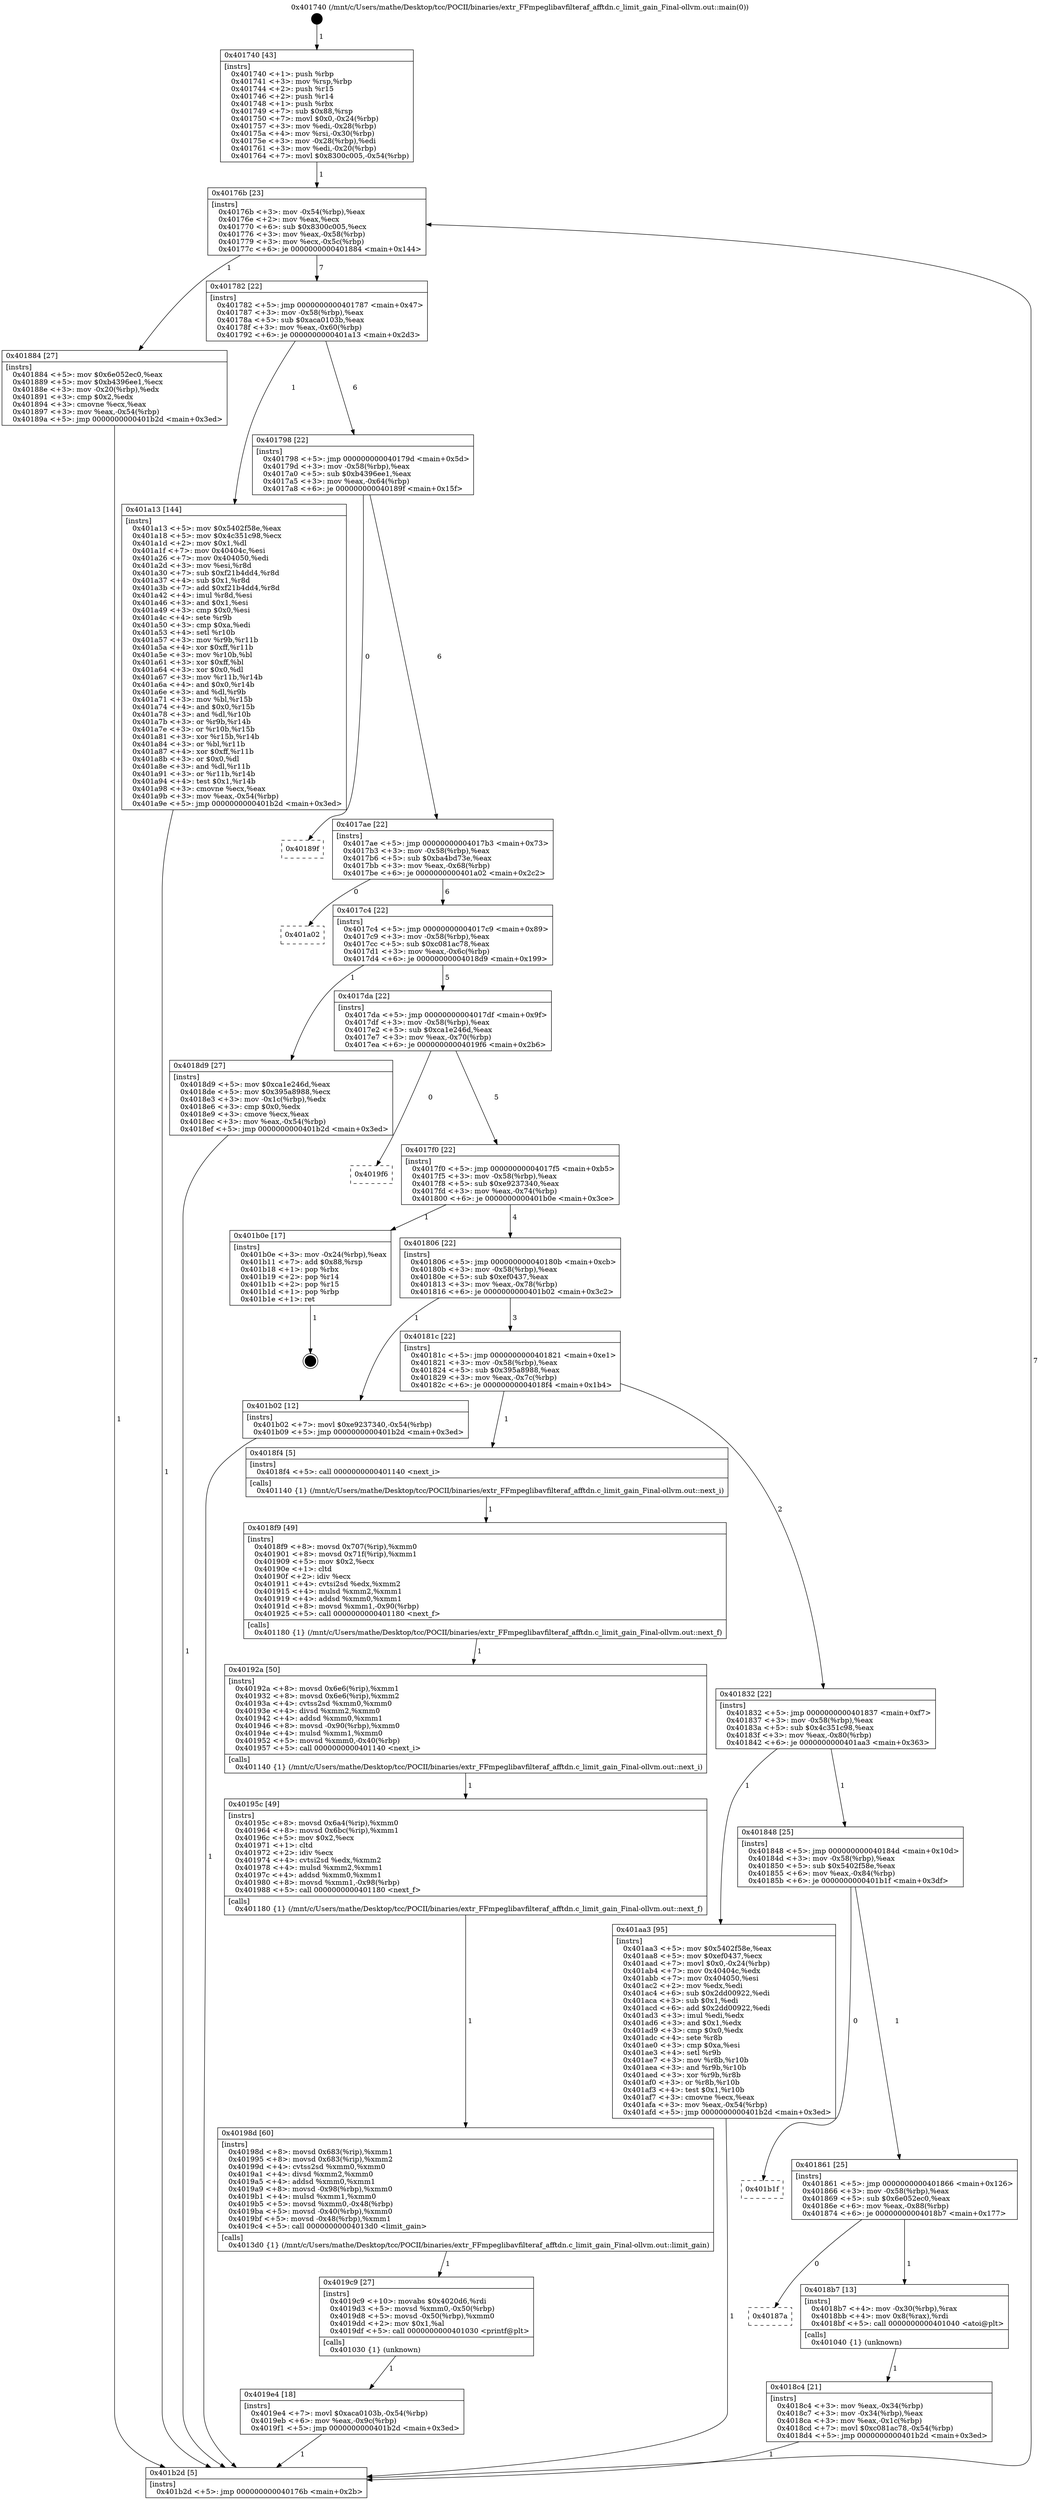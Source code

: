 digraph "0x401740" {
  label = "0x401740 (/mnt/c/Users/mathe/Desktop/tcc/POCII/binaries/extr_FFmpeglibavfilteraf_afftdn.c_limit_gain_Final-ollvm.out::main(0))"
  labelloc = "t"
  node[shape=record]

  Entry [label="",width=0.3,height=0.3,shape=circle,fillcolor=black,style=filled]
  "0x40176b" [label="{
     0x40176b [23]\l
     | [instrs]\l
     &nbsp;&nbsp;0x40176b \<+3\>: mov -0x54(%rbp),%eax\l
     &nbsp;&nbsp;0x40176e \<+2\>: mov %eax,%ecx\l
     &nbsp;&nbsp;0x401770 \<+6\>: sub $0x8300c005,%ecx\l
     &nbsp;&nbsp;0x401776 \<+3\>: mov %eax,-0x58(%rbp)\l
     &nbsp;&nbsp;0x401779 \<+3\>: mov %ecx,-0x5c(%rbp)\l
     &nbsp;&nbsp;0x40177c \<+6\>: je 0000000000401884 \<main+0x144\>\l
  }"]
  "0x401884" [label="{
     0x401884 [27]\l
     | [instrs]\l
     &nbsp;&nbsp;0x401884 \<+5\>: mov $0x6e052ec0,%eax\l
     &nbsp;&nbsp;0x401889 \<+5\>: mov $0xb4396ee1,%ecx\l
     &nbsp;&nbsp;0x40188e \<+3\>: mov -0x20(%rbp),%edx\l
     &nbsp;&nbsp;0x401891 \<+3\>: cmp $0x2,%edx\l
     &nbsp;&nbsp;0x401894 \<+3\>: cmovne %ecx,%eax\l
     &nbsp;&nbsp;0x401897 \<+3\>: mov %eax,-0x54(%rbp)\l
     &nbsp;&nbsp;0x40189a \<+5\>: jmp 0000000000401b2d \<main+0x3ed\>\l
  }"]
  "0x401782" [label="{
     0x401782 [22]\l
     | [instrs]\l
     &nbsp;&nbsp;0x401782 \<+5\>: jmp 0000000000401787 \<main+0x47\>\l
     &nbsp;&nbsp;0x401787 \<+3\>: mov -0x58(%rbp),%eax\l
     &nbsp;&nbsp;0x40178a \<+5\>: sub $0xaca0103b,%eax\l
     &nbsp;&nbsp;0x40178f \<+3\>: mov %eax,-0x60(%rbp)\l
     &nbsp;&nbsp;0x401792 \<+6\>: je 0000000000401a13 \<main+0x2d3\>\l
  }"]
  "0x401b2d" [label="{
     0x401b2d [5]\l
     | [instrs]\l
     &nbsp;&nbsp;0x401b2d \<+5\>: jmp 000000000040176b \<main+0x2b\>\l
  }"]
  "0x401740" [label="{
     0x401740 [43]\l
     | [instrs]\l
     &nbsp;&nbsp;0x401740 \<+1\>: push %rbp\l
     &nbsp;&nbsp;0x401741 \<+3\>: mov %rsp,%rbp\l
     &nbsp;&nbsp;0x401744 \<+2\>: push %r15\l
     &nbsp;&nbsp;0x401746 \<+2\>: push %r14\l
     &nbsp;&nbsp;0x401748 \<+1\>: push %rbx\l
     &nbsp;&nbsp;0x401749 \<+7\>: sub $0x88,%rsp\l
     &nbsp;&nbsp;0x401750 \<+7\>: movl $0x0,-0x24(%rbp)\l
     &nbsp;&nbsp;0x401757 \<+3\>: mov %edi,-0x28(%rbp)\l
     &nbsp;&nbsp;0x40175a \<+4\>: mov %rsi,-0x30(%rbp)\l
     &nbsp;&nbsp;0x40175e \<+3\>: mov -0x28(%rbp),%edi\l
     &nbsp;&nbsp;0x401761 \<+3\>: mov %edi,-0x20(%rbp)\l
     &nbsp;&nbsp;0x401764 \<+7\>: movl $0x8300c005,-0x54(%rbp)\l
  }"]
  Exit [label="",width=0.3,height=0.3,shape=circle,fillcolor=black,style=filled,peripheries=2]
  "0x401a13" [label="{
     0x401a13 [144]\l
     | [instrs]\l
     &nbsp;&nbsp;0x401a13 \<+5\>: mov $0x5402f58e,%eax\l
     &nbsp;&nbsp;0x401a18 \<+5\>: mov $0x4c351c98,%ecx\l
     &nbsp;&nbsp;0x401a1d \<+2\>: mov $0x1,%dl\l
     &nbsp;&nbsp;0x401a1f \<+7\>: mov 0x40404c,%esi\l
     &nbsp;&nbsp;0x401a26 \<+7\>: mov 0x404050,%edi\l
     &nbsp;&nbsp;0x401a2d \<+3\>: mov %esi,%r8d\l
     &nbsp;&nbsp;0x401a30 \<+7\>: sub $0xf21b4dd4,%r8d\l
     &nbsp;&nbsp;0x401a37 \<+4\>: sub $0x1,%r8d\l
     &nbsp;&nbsp;0x401a3b \<+7\>: add $0xf21b4dd4,%r8d\l
     &nbsp;&nbsp;0x401a42 \<+4\>: imul %r8d,%esi\l
     &nbsp;&nbsp;0x401a46 \<+3\>: and $0x1,%esi\l
     &nbsp;&nbsp;0x401a49 \<+3\>: cmp $0x0,%esi\l
     &nbsp;&nbsp;0x401a4c \<+4\>: sete %r9b\l
     &nbsp;&nbsp;0x401a50 \<+3\>: cmp $0xa,%edi\l
     &nbsp;&nbsp;0x401a53 \<+4\>: setl %r10b\l
     &nbsp;&nbsp;0x401a57 \<+3\>: mov %r9b,%r11b\l
     &nbsp;&nbsp;0x401a5a \<+4\>: xor $0xff,%r11b\l
     &nbsp;&nbsp;0x401a5e \<+3\>: mov %r10b,%bl\l
     &nbsp;&nbsp;0x401a61 \<+3\>: xor $0xff,%bl\l
     &nbsp;&nbsp;0x401a64 \<+3\>: xor $0x0,%dl\l
     &nbsp;&nbsp;0x401a67 \<+3\>: mov %r11b,%r14b\l
     &nbsp;&nbsp;0x401a6a \<+4\>: and $0x0,%r14b\l
     &nbsp;&nbsp;0x401a6e \<+3\>: and %dl,%r9b\l
     &nbsp;&nbsp;0x401a71 \<+3\>: mov %bl,%r15b\l
     &nbsp;&nbsp;0x401a74 \<+4\>: and $0x0,%r15b\l
     &nbsp;&nbsp;0x401a78 \<+3\>: and %dl,%r10b\l
     &nbsp;&nbsp;0x401a7b \<+3\>: or %r9b,%r14b\l
     &nbsp;&nbsp;0x401a7e \<+3\>: or %r10b,%r15b\l
     &nbsp;&nbsp;0x401a81 \<+3\>: xor %r15b,%r14b\l
     &nbsp;&nbsp;0x401a84 \<+3\>: or %bl,%r11b\l
     &nbsp;&nbsp;0x401a87 \<+4\>: xor $0xff,%r11b\l
     &nbsp;&nbsp;0x401a8b \<+3\>: or $0x0,%dl\l
     &nbsp;&nbsp;0x401a8e \<+3\>: and %dl,%r11b\l
     &nbsp;&nbsp;0x401a91 \<+3\>: or %r11b,%r14b\l
     &nbsp;&nbsp;0x401a94 \<+4\>: test $0x1,%r14b\l
     &nbsp;&nbsp;0x401a98 \<+3\>: cmovne %ecx,%eax\l
     &nbsp;&nbsp;0x401a9b \<+3\>: mov %eax,-0x54(%rbp)\l
     &nbsp;&nbsp;0x401a9e \<+5\>: jmp 0000000000401b2d \<main+0x3ed\>\l
  }"]
  "0x401798" [label="{
     0x401798 [22]\l
     | [instrs]\l
     &nbsp;&nbsp;0x401798 \<+5\>: jmp 000000000040179d \<main+0x5d\>\l
     &nbsp;&nbsp;0x40179d \<+3\>: mov -0x58(%rbp),%eax\l
     &nbsp;&nbsp;0x4017a0 \<+5\>: sub $0xb4396ee1,%eax\l
     &nbsp;&nbsp;0x4017a5 \<+3\>: mov %eax,-0x64(%rbp)\l
     &nbsp;&nbsp;0x4017a8 \<+6\>: je 000000000040189f \<main+0x15f\>\l
  }"]
  "0x4019e4" [label="{
     0x4019e4 [18]\l
     | [instrs]\l
     &nbsp;&nbsp;0x4019e4 \<+7\>: movl $0xaca0103b,-0x54(%rbp)\l
     &nbsp;&nbsp;0x4019eb \<+6\>: mov %eax,-0x9c(%rbp)\l
     &nbsp;&nbsp;0x4019f1 \<+5\>: jmp 0000000000401b2d \<main+0x3ed\>\l
  }"]
  "0x40189f" [label="{
     0x40189f\l
  }", style=dashed]
  "0x4017ae" [label="{
     0x4017ae [22]\l
     | [instrs]\l
     &nbsp;&nbsp;0x4017ae \<+5\>: jmp 00000000004017b3 \<main+0x73\>\l
     &nbsp;&nbsp;0x4017b3 \<+3\>: mov -0x58(%rbp),%eax\l
     &nbsp;&nbsp;0x4017b6 \<+5\>: sub $0xba4bd73e,%eax\l
     &nbsp;&nbsp;0x4017bb \<+3\>: mov %eax,-0x68(%rbp)\l
     &nbsp;&nbsp;0x4017be \<+6\>: je 0000000000401a02 \<main+0x2c2\>\l
  }"]
  "0x4019c9" [label="{
     0x4019c9 [27]\l
     | [instrs]\l
     &nbsp;&nbsp;0x4019c9 \<+10\>: movabs $0x4020d6,%rdi\l
     &nbsp;&nbsp;0x4019d3 \<+5\>: movsd %xmm0,-0x50(%rbp)\l
     &nbsp;&nbsp;0x4019d8 \<+5\>: movsd -0x50(%rbp),%xmm0\l
     &nbsp;&nbsp;0x4019dd \<+2\>: mov $0x1,%al\l
     &nbsp;&nbsp;0x4019df \<+5\>: call 0000000000401030 \<printf@plt\>\l
     | [calls]\l
     &nbsp;&nbsp;0x401030 \{1\} (unknown)\l
  }"]
  "0x401a02" [label="{
     0x401a02\l
  }", style=dashed]
  "0x4017c4" [label="{
     0x4017c4 [22]\l
     | [instrs]\l
     &nbsp;&nbsp;0x4017c4 \<+5\>: jmp 00000000004017c9 \<main+0x89\>\l
     &nbsp;&nbsp;0x4017c9 \<+3\>: mov -0x58(%rbp),%eax\l
     &nbsp;&nbsp;0x4017cc \<+5\>: sub $0xc081ac78,%eax\l
     &nbsp;&nbsp;0x4017d1 \<+3\>: mov %eax,-0x6c(%rbp)\l
     &nbsp;&nbsp;0x4017d4 \<+6\>: je 00000000004018d9 \<main+0x199\>\l
  }"]
  "0x40198d" [label="{
     0x40198d [60]\l
     | [instrs]\l
     &nbsp;&nbsp;0x40198d \<+8\>: movsd 0x683(%rip),%xmm1\l
     &nbsp;&nbsp;0x401995 \<+8\>: movsd 0x683(%rip),%xmm2\l
     &nbsp;&nbsp;0x40199d \<+4\>: cvtss2sd %xmm0,%xmm0\l
     &nbsp;&nbsp;0x4019a1 \<+4\>: divsd %xmm2,%xmm0\l
     &nbsp;&nbsp;0x4019a5 \<+4\>: addsd %xmm0,%xmm1\l
     &nbsp;&nbsp;0x4019a9 \<+8\>: movsd -0x98(%rbp),%xmm0\l
     &nbsp;&nbsp;0x4019b1 \<+4\>: mulsd %xmm1,%xmm0\l
     &nbsp;&nbsp;0x4019b5 \<+5\>: movsd %xmm0,-0x48(%rbp)\l
     &nbsp;&nbsp;0x4019ba \<+5\>: movsd -0x40(%rbp),%xmm0\l
     &nbsp;&nbsp;0x4019bf \<+5\>: movsd -0x48(%rbp),%xmm1\l
     &nbsp;&nbsp;0x4019c4 \<+5\>: call 00000000004013d0 \<limit_gain\>\l
     | [calls]\l
     &nbsp;&nbsp;0x4013d0 \{1\} (/mnt/c/Users/mathe/Desktop/tcc/POCII/binaries/extr_FFmpeglibavfilteraf_afftdn.c_limit_gain_Final-ollvm.out::limit_gain)\l
  }"]
  "0x4018d9" [label="{
     0x4018d9 [27]\l
     | [instrs]\l
     &nbsp;&nbsp;0x4018d9 \<+5\>: mov $0xca1e246d,%eax\l
     &nbsp;&nbsp;0x4018de \<+5\>: mov $0x395a8988,%ecx\l
     &nbsp;&nbsp;0x4018e3 \<+3\>: mov -0x1c(%rbp),%edx\l
     &nbsp;&nbsp;0x4018e6 \<+3\>: cmp $0x0,%edx\l
     &nbsp;&nbsp;0x4018e9 \<+3\>: cmove %ecx,%eax\l
     &nbsp;&nbsp;0x4018ec \<+3\>: mov %eax,-0x54(%rbp)\l
     &nbsp;&nbsp;0x4018ef \<+5\>: jmp 0000000000401b2d \<main+0x3ed\>\l
  }"]
  "0x4017da" [label="{
     0x4017da [22]\l
     | [instrs]\l
     &nbsp;&nbsp;0x4017da \<+5\>: jmp 00000000004017df \<main+0x9f\>\l
     &nbsp;&nbsp;0x4017df \<+3\>: mov -0x58(%rbp),%eax\l
     &nbsp;&nbsp;0x4017e2 \<+5\>: sub $0xca1e246d,%eax\l
     &nbsp;&nbsp;0x4017e7 \<+3\>: mov %eax,-0x70(%rbp)\l
     &nbsp;&nbsp;0x4017ea \<+6\>: je 00000000004019f6 \<main+0x2b6\>\l
  }"]
  "0x40195c" [label="{
     0x40195c [49]\l
     | [instrs]\l
     &nbsp;&nbsp;0x40195c \<+8\>: movsd 0x6a4(%rip),%xmm0\l
     &nbsp;&nbsp;0x401964 \<+8\>: movsd 0x6bc(%rip),%xmm1\l
     &nbsp;&nbsp;0x40196c \<+5\>: mov $0x2,%ecx\l
     &nbsp;&nbsp;0x401971 \<+1\>: cltd\l
     &nbsp;&nbsp;0x401972 \<+2\>: idiv %ecx\l
     &nbsp;&nbsp;0x401974 \<+4\>: cvtsi2sd %edx,%xmm2\l
     &nbsp;&nbsp;0x401978 \<+4\>: mulsd %xmm2,%xmm1\l
     &nbsp;&nbsp;0x40197c \<+4\>: addsd %xmm0,%xmm1\l
     &nbsp;&nbsp;0x401980 \<+8\>: movsd %xmm1,-0x98(%rbp)\l
     &nbsp;&nbsp;0x401988 \<+5\>: call 0000000000401180 \<next_f\>\l
     | [calls]\l
     &nbsp;&nbsp;0x401180 \{1\} (/mnt/c/Users/mathe/Desktop/tcc/POCII/binaries/extr_FFmpeglibavfilteraf_afftdn.c_limit_gain_Final-ollvm.out::next_f)\l
  }"]
  "0x4019f6" [label="{
     0x4019f6\l
  }", style=dashed]
  "0x4017f0" [label="{
     0x4017f0 [22]\l
     | [instrs]\l
     &nbsp;&nbsp;0x4017f0 \<+5\>: jmp 00000000004017f5 \<main+0xb5\>\l
     &nbsp;&nbsp;0x4017f5 \<+3\>: mov -0x58(%rbp),%eax\l
     &nbsp;&nbsp;0x4017f8 \<+5\>: sub $0xe9237340,%eax\l
     &nbsp;&nbsp;0x4017fd \<+3\>: mov %eax,-0x74(%rbp)\l
     &nbsp;&nbsp;0x401800 \<+6\>: je 0000000000401b0e \<main+0x3ce\>\l
  }"]
  "0x40192a" [label="{
     0x40192a [50]\l
     | [instrs]\l
     &nbsp;&nbsp;0x40192a \<+8\>: movsd 0x6e6(%rip),%xmm1\l
     &nbsp;&nbsp;0x401932 \<+8\>: movsd 0x6e6(%rip),%xmm2\l
     &nbsp;&nbsp;0x40193a \<+4\>: cvtss2sd %xmm0,%xmm0\l
     &nbsp;&nbsp;0x40193e \<+4\>: divsd %xmm2,%xmm0\l
     &nbsp;&nbsp;0x401942 \<+4\>: addsd %xmm0,%xmm1\l
     &nbsp;&nbsp;0x401946 \<+8\>: movsd -0x90(%rbp),%xmm0\l
     &nbsp;&nbsp;0x40194e \<+4\>: mulsd %xmm1,%xmm0\l
     &nbsp;&nbsp;0x401952 \<+5\>: movsd %xmm0,-0x40(%rbp)\l
     &nbsp;&nbsp;0x401957 \<+5\>: call 0000000000401140 \<next_i\>\l
     | [calls]\l
     &nbsp;&nbsp;0x401140 \{1\} (/mnt/c/Users/mathe/Desktop/tcc/POCII/binaries/extr_FFmpeglibavfilteraf_afftdn.c_limit_gain_Final-ollvm.out::next_i)\l
  }"]
  "0x401b0e" [label="{
     0x401b0e [17]\l
     | [instrs]\l
     &nbsp;&nbsp;0x401b0e \<+3\>: mov -0x24(%rbp),%eax\l
     &nbsp;&nbsp;0x401b11 \<+7\>: add $0x88,%rsp\l
     &nbsp;&nbsp;0x401b18 \<+1\>: pop %rbx\l
     &nbsp;&nbsp;0x401b19 \<+2\>: pop %r14\l
     &nbsp;&nbsp;0x401b1b \<+2\>: pop %r15\l
     &nbsp;&nbsp;0x401b1d \<+1\>: pop %rbp\l
     &nbsp;&nbsp;0x401b1e \<+1\>: ret\l
  }"]
  "0x401806" [label="{
     0x401806 [22]\l
     | [instrs]\l
     &nbsp;&nbsp;0x401806 \<+5\>: jmp 000000000040180b \<main+0xcb\>\l
     &nbsp;&nbsp;0x40180b \<+3\>: mov -0x58(%rbp),%eax\l
     &nbsp;&nbsp;0x40180e \<+5\>: sub $0xef0437,%eax\l
     &nbsp;&nbsp;0x401813 \<+3\>: mov %eax,-0x78(%rbp)\l
     &nbsp;&nbsp;0x401816 \<+6\>: je 0000000000401b02 \<main+0x3c2\>\l
  }"]
  "0x4018f9" [label="{
     0x4018f9 [49]\l
     | [instrs]\l
     &nbsp;&nbsp;0x4018f9 \<+8\>: movsd 0x707(%rip),%xmm0\l
     &nbsp;&nbsp;0x401901 \<+8\>: movsd 0x71f(%rip),%xmm1\l
     &nbsp;&nbsp;0x401909 \<+5\>: mov $0x2,%ecx\l
     &nbsp;&nbsp;0x40190e \<+1\>: cltd\l
     &nbsp;&nbsp;0x40190f \<+2\>: idiv %ecx\l
     &nbsp;&nbsp;0x401911 \<+4\>: cvtsi2sd %edx,%xmm2\l
     &nbsp;&nbsp;0x401915 \<+4\>: mulsd %xmm2,%xmm1\l
     &nbsp;&nbsp;0x401919 \<+4\>: addsd %xmm0,%xmm1\l
     &nbsp;&nbsp;0x40191d \<+8\>: movsd %xmm1,-0x90(%rbp)\l
     &nbsp;&nbsp;0x401925 \<+5\>: call 0000000000401180 \<next_f\>\l
     | [calls]\l
     &nbsp;&nbsp;0x401180 \{1\} (/mnt/c/Users/mathe/Desktop/tcc/POCII/binaries/extr_FFmpeglibavfilteraf_afftdn.c_limit_gain_Final-ollvm.out::next_f)\l
  }"]
  "0x401b02" [label="{
     0x401b02 [12]\l
     | [instrs]\l
     &nbsp;&nbsp;0x401b02 \<+7\>: movl $0xe9237340,-0x54(%rbp)\l
     &nbsp;&nbsp;0x401b09 \<+5\>: jmp 0000000000401b2d \<main+0x3ed\>\l
  }"]
  "0x40181c" [label="{
     0x40181c [22]\l
     | [instrs]\l
     &nbsp;&nbsp;0x40181c \<+5\>: jmp 0000000000401821 \<main+0xe1\>\l
     &nbsp;&nbsp;0x401821 \<+3\>: mov -0x58(%rbp),%eax\l
     &nbsp;&nbsp;0x401824 \<+5\>: sub $0x395a8988,%eax\l
     &nbsp;&nbsp;0x401829 \<+3\>: mov %eax,-0x7c(%rbp)\l
     &nbsp;&nbsp;0x40182c \<+6\>: je 00000000004018f4 \<main+0x1b4\>\l
  }"]
  "0x4018c4" [label="{
     0x4018c4 [21]\l
     | [instrs]\l
     &nbsp;&nbsp;0x4018c4 \<+3\>: mov %eax,-0x34(%rbp)\l
     &nbsp;&nbsp;0x4018c7 \<+3\>: mov -0x34(%rbp),%eax\l
     &nbsp;&nbsp;0x4018ca \<+3\>: mov %eax,-0x1c(%rbp)\l
     &nbsp;&nbsp;0x4018cd \<+7\>: movl $0xc081ac78,-0x54(%rbp)\l
     &nbsp;&nbsp;0x4018d4 \<+5\>: jmp 0000000000401b2d \<main+0x3ed\>\l
  }"]
  "0x4018f4" [label="{
     0x4018f4 [5]\l
     | [instrs]\l
     &nbsp;&nbsp;0x4018f4 \<+5\>: call 0000000000401140 \<next_i\>\l
     | [calls]\l
     &nbsp;&nbsp;0x401140 \{1\} (/mnt/c/Users/mathe/Desktop/tcc/POCII/binaries/extr_FFmpeglibavfilteraf_afftdn.c_limit_gain_Final-ollvm.out::next_i)\l
  }"]
  "0x401832" [label="{
     0x401832 [22]\l
     | [instrs]\l
     &nbsp;&nbsp;0x401832 \<+5\>: jmp 0000000000401837 \<main+0xf7\>\l
     &nbsp;&nbsp;0x401837 \<+3\>: mov -0x58(%rbp),%eax\l
     &nbsp;&nbsp;0x40183a \<+5\>: sub $0x4c351c98,%eax\l
     &nbsp;&nbsp;0x40183f \<+3\>: mov %eax,-0x80(%rbp)\l
     &nbsp;&nbsp;0x401842 \<+6\>: je 0000000000401aa3 \<main+0x363\>\l
  }"]
  "0x40187a" [label="{
     0x40187a\l
  }", style=dashed]
  "0x401aa3" [label="{
     0x401aa3 [95]\l
     | [instrs]\l
     &nbsp;&nbsp;0x401aa3 \<+5\>: mov $0x5402f58e,%eax\l
     &nbsp;&nbsp;0x401aa8 \<+5\>: mov $0xef0437,%ecx\l
     &nbsp;&nbsp;0x401aad \<+7\>: movl $0x0,-0x24(%rbp)\l
     &nbsp;&nbsp;0x401ab4 \<+7\>: mov 0x40404c,%edx\l
     &nbsp;&nbsp;0x401abb \<+7\>: mov 0x404050,%esi\l
     &nbsp;&nbsp;0x401ac2 \<+2\>: mov %edx,%edi\l
     &nbsp;&nbsp;0x401ac4 \<+6\>: sub $0x2dd00922,%edi\l
     &nbsp;&nbsp;0x401aca \<+3\>: sub $0x1,%edi\l
     &nbsp;&nbsp;0x401acd \<+6\>: add $0x2dd00922,%edi\l
     &nbsp;&nbsp;0x401ad3 \<+3\>: imul %edi,%edx\l
     &nbsp;&nbsp;0x401ad6 \<+3\>: and $0x1,%edx\l
     &nbsp;&nbsp;0x401ad9 \<+3\>: cmp $0x0,%edx\l
     &nbsp;&nbsp;0x401adc \<+4\>: sete %r8b\l
     &nbsp;&nbsp;0x401ae0 \<+3\>: cmp $0xa,%esi\l
     &nbsp;&nbsp;0x401ae3 \<+4\>: setl %r9b\l
     &nbsp;&nbsp;0x401ae7 \<+3\>: mov %r8b,%r10b\l
     &nbsp;&nbsp;0x401aea \<+3\>: and %r9b,%r10b\l
     &nbsp;&nbsp;0x401aed \<+3\>: xor %r9b,%r8b\l
     &nbsp;&nbsp;0x401af0 \<+3\>: or %r8b,%r10b\l
     &nbsp;&nbsp;0x401af3 \<+4\>: test $0x1,%r10b\l
     &nbsp;&nbsp;0x401af7 \<+3\>: cmovne %ecx,%eax\l
     &nbsp;&nbsp;0x401afa \<+3\>: mov %eax,-0x54(%rbp)\l
     &nbsp;&nbsp;0x401afd \<+5\>: jmp 0000000000401b2d \<main+0x3ed\>\l
  }"]
  "0x401848" [label="{
     0x401848 [25]\l
     | [instrs]\l
     &nbsp;&nbsp;0x401848 \<+5\>: jmp 000000000040184d \<main+0x10d\>\l
     &nbsp;&nbsp;0x40184d \<+3\>: mov -0x58(%rbp),%eax\l
     &nbsp;&nbsp;0x401850 \<+5\>: sub $0x5402f58e,%eax\l
     &nbsp;&nbsp;0x401855 \<+6\>: mov %eax,-0x84(%rbp)\l
     &nbsp;&nbsp;0x40185b \<+6\>: je 0000000000401b1f \<main+0x3df\>\l
  }"]
  "0x4018b7" [label="{
     0x4018b7 [13]\l
     | [instrs]\l
     &nbsp;&nbsp;0x4018b7 \<+4\>: mov -0x30(%rbp),%rax\l
     &nbsp;&nbsp;0x4018bb \<+4\>: mov 0x8(%rax),%rdi\l
     &nbsp;&nbsp;0x4018bf \<+5\>: call 0000000000401040 \<atoi@plt\>\l
     | [calls]\l
     &nbsp;&nbsp;0x401040 \{1\} (unknown)\l
  }"]
  "0x401b1f" [label="{
     0x401b1f\l
  }", style=dashed]
  "0x401861" [label="{
     0x401861 [25]\l
     | [instrs]\l
     &nbsp;&nbsp;0x401861 \<+5\>: jmp 0000000000401866 \<main+0x126\>\l
     &nbsp;&nbsp;0x401866 \<+3\>: mov -0x58(%rbp),%eax\l
     &nbsp;&nbsp;0x401869 \<+5\>: sub $0x6e052ec0,%eax\l
     &nbsp;&nbsp;0x40186e \<+6\>: mov %eax,-0x88(%rbp)\l
     &nbsp;&nbsp;0x401874 \<+6\>: je 00000000004018b7 \<main+0x177\>\l
  }"]
  Entry -> "0x401740" [label=" 1"]
  "0x40176b" -> "0x401884" [label=" 1"]
  "0x40176b" -> "0x401782" [label=" 7"]
  "0x401884" -> "0x401b2d" [label=" 1"]
  "0x401740" -> "0x40176b" [label=" 1"]
  "0x401b2d" -> "0x40176b" [label=" 7"]
  "0x401b0e" -> Exit [label=" 1"]
  "0x401782" -> "0x401a13" [label=" 1"]
  "0x401782" -> "0x401798" [label=" 6"]
  "0x401b02" -> "0x401b2d" [label=" 1"]
  "0x401798" -> "0x40189f" [label=" 0"]
  "0x401798" -> "0x4017ae" [label=" 6"]
  "0x401aa3" -> "0x401b2d" [label=" 1"]
  "0x4017ae" -> "0x401a02" [label=" 0"]
  "0x4017ae" -> "0x4017c4" [label=" 6"]
  "0x401a13" -> "0x401b2d" [label=" 1"]
  "0x4017c4" -> "0x4018d9" [label=" 1"]
  "0x4017c4" -> "0x4017da" [label=" 5"]
  "0x4019e4" -> "0x401b2d" [label=" 1"]
  "0x4017da" -> "0x4019f6" [label=" 0"]
  "0x4017da" -> "0x4017f0" [label=" 5"]
  "0x4019c9" -> "0x4019e4" [label=" 1"]
  "0x4017f0" -> "0x401b0e" [label=" 1"]
  "0x4017f0" -> "0x401806" [label=" 4"]
  "0x40198d" -> "0x4019c9" [label=" 1"]
  "0x401806" -> "0x401b02" [label=" 1"]
  "0x401806" -> "0x40181c" [label=" 3"]
  "0x40195c" -> "0x40198d" [label=" 1"]
  "0x40181c" -> "0x4018f4" [label=" 1"]
  "0x40181c" -> "0x401832" [label=" 2"]
  "0x40192a" -> "0x40195c" [label=" 1"]
  "0x401832" -> "0x401aa3" [label=" 1"]
  "0x401832" -> "0x401848" [label=" 1"]
  "0x4018f9" -> "0x40192a" [label=" 1"]
  "0x401848" -> "0x401b1f" [label=" 0"]
  "0x401848" -> "0x401861" [label=" 1"]
  "0x4018f4" -> "0x4018f9" [label=" 1"]
  "0x401861" -> "0x4018b7" [label=" 1"]
  "0x401861" -> "0x40187a" [label=" 0"]
  "0x4018b7" -> "0x4018c4" [label=" 1"]
  "0x4018c4" -> "0x401b2d" [label=" 1"]
  "0x4018d9" -> "0x401b2d" [label=" 1"]
}
